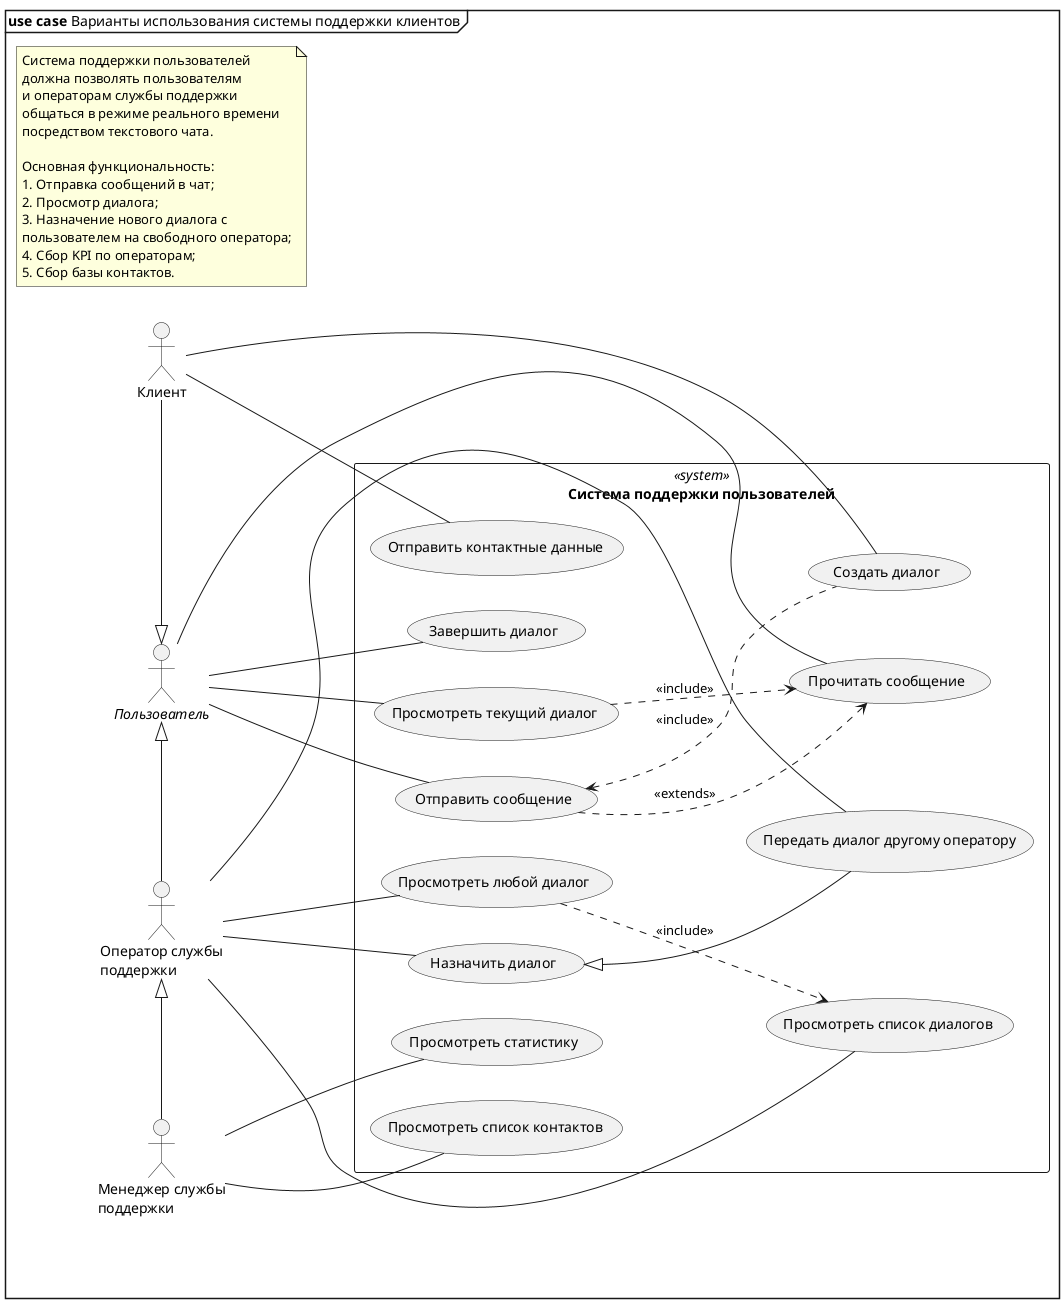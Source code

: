 @startuml "Activity diagram Lecture"

left to right direction

mainframe <b>use case</b> Варианты использования системы поддержки клиентов

note as Req <<requirement>>
    Система поддержки пользователей
    должна позволять пользователям
    и операторам службы поддержки
    общаться в режиме реального времени
    посредством текстового чата.

    Основная функциональность:
    1. Отправка сообщений в чат;
    2. Просмотр диалога;
    3. Назначение нового диалога с 
    пользователем на свободного оператора;
    4. Сбор KPI по операторам;
    5. Сбор базы контактов.
endnote

:Клиент: as Client
:Оператор службы\nподдержки: as Support
:Менеджер службы\nподдержки: as Manager
://Пользователь//: as User

Support <|- Manager
Client -|> User
User <|- Support

rectangle "Система поддержки пользователей" <<system>> {
    usecase "Отправить сообщение" as UC1
    usecase "Создать диалог" as UC2
    usecase "Прочитать сообщение" as UC4
    usecase "Завершить диалог" as UC5
    usecase "Просмотреть текущий диалог" as UC3.1
    usecase "Просмотреть любой диалог" as UC3.2
    usecase "Назначить диалог" as UC6
    usecase "Передать диалог другому оператору" as UC7
    usecase "Просмотреть статистику" as UC8
    usecase "Просмотреть список диалогов" as UC9
    usecase "Отправить контактные данные" as UC10
    usecase "Просмотреть список контактов" as UC11
}

Client -- UC2
Client -- UC10

User -- UC1
User -- UC4
User -- UC3.1
User -- UC5

Support -- UC7
Support -- UC6
Support -- UC9
Support -- UC3.2

Manager -- UC8
Manager -- UC11

UC3.1 ..> UC4 : <<include>>
UC1 ..> UC4 : <<extends>>

UC3.2 ..> UC9 : <<include>>

UC1 <.. UC2 : <<include>>

UC6 <|-- UC7

@enduml